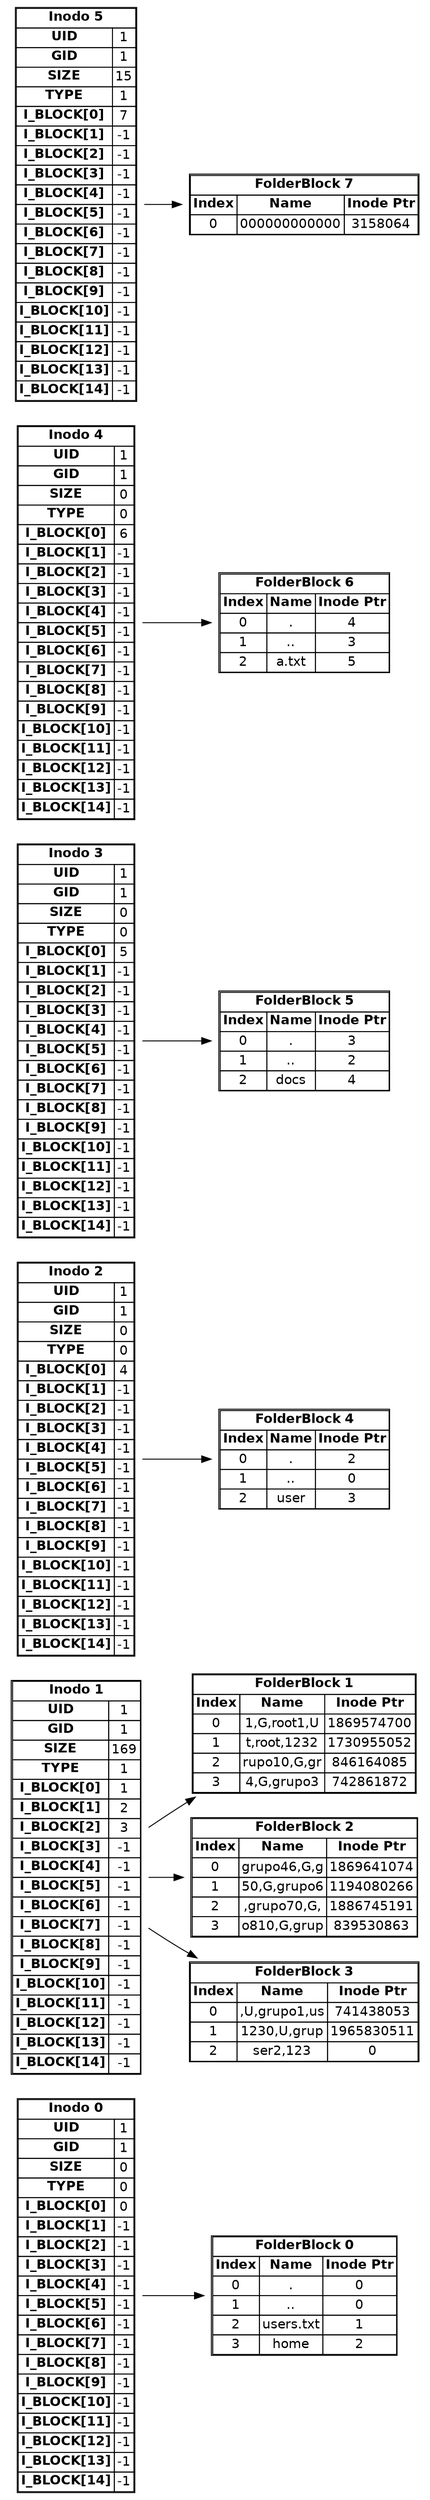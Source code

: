 digraph Tree {
rankdir=LR;
node [shape=plaintext fontname="Helvetica"];
inode0 [label=<
<table border='1' cellborder='1' cellspacing='0'>
<tr><td colspan='2'><b>Inodo 0</b></td></tr>
<tr><td><b>UID</b></td><td>1</td></tr>
<tr><td><b>GID</b></td><td>1</td></tr>
<tr><td><b>SIZE</b></td><td>0</td></tr>
<tr><td><b>TYPE</b></td><td>0</td></tr>
<tr><td><b>I_BLOCK[0]</b></td><td>0</td></tr>
<tr><td><b>I_BLOCK[1]</b></td><td>-1</td></tr>
<tr><td><b>I_BLOCK[2]</b></td><td>-1</td></tr>
<tr><td><b>I_BLOCK[3]</b></td><td>-1</td></tr>
<tr><td><b>I_BLOCK[4]</b></td><td>-1</td></tr>
<tr><td><b>I_BLOCK[5]</b></td><td>-1</td></tr>
<tr><td><b>I_BLOCK[6]</b></td><td>-1</td></tr>
<tr><td><b>I_BLOCK[7]</b></td><td>-1</td></tr>
<tr><td><b>I_BLOCK[8]</b></td><td>-1</td></tr>
<tr><td><b>I_BLOCK[9]</b></td><td>-1</td></tr>
<tr><td><b>I_BLOCK[10]</b></td><td>-1</td></tr>
<tr><td><b>I_BLOCK[11]</b></td><td>-1</td></tr>
<tr><td><b>I_BLOCK[12]</b></td><td>-1</td></tr>
<tr><td><b>I_BLOCK[13]</b></td><td>-1</td></tr>
<tr><td><b>I_BLOCK[14]</b></td><td>-1</td></tr>
</table>>];
block0 [label=<
<table border='1' cellborder='1' cellspacing='0'>
<tr><td colspan='3'><b>FolderBlock 0</b></td></tr>
<tr><td><b>Index</b></td><td><b>Name</b></td><td><b>Inode Ptr</b></td></tr>
<tr><td>0</td><td>.</td><td>0</td></tr>
<tr><td>1</td><td>..</td><td>0</td></tr>
<tr><td>2</td><td>users.txt</td><td>1</td></tr>
<tr><td>3</td><td>home</td><td>2</td></tr>
</table>>];
inode0 -> block0;
inode1 [label=<
<table border='1' cellborder='1' cellspacing='0'>
<tr><td colspan='2'><b>Inodo 1</b></td></tr>
<tr><td><b>UID</b></td><td>1</td></tr>
<tr><td><b>GID</b></td><td>1</td></tr>
<tr><td><b>SIZE</b></td><td>169</td></tr>
<tr><td><b>TYPE</b></td><td>1</td></tr>
<tr><td><b>I_BLOCK[0]</b></td><td>1</td></tr>
<tr><td><b>I_BLOCK[1]</b></td><td>2</td></tr>
<tr><td><b>I_BLOCK[2]</b></td><td>3</td></tr>
<tr><td><b>I_BLOCK[3]</b></td><td>-1</td></tr>
<tr><td><b>I_BLOCK[4]</b></td><td>-1</td></tr>
<tr><td><b>I_BLOCK[5]</b></td><td>-1</td></tr>
<tr><td><b>I_BLOCK[6]</b></td><td>-1</td></tr>
<tr><td><b>I_BLOCK[7]</b></td><td>-1</td></tr>
<tr><td><b>I_BLOCK[8]</b></td><td>-1</td></tr>
<tr><td><b>I_BLOCK[9]</b></td><td>-1</td></tr>
<tr><td><b>I_BLOCK[10]</b></td><td>-1</td></tr>
<tr><td><b>I_BLOCK[11]</b></td><td>-1</td></tr>
<tr><td><b>I_BLOCK[12]</b></td><td>-1</td></tr>
<tr><td><b>I_BLOCK[13]</b></td><td>-1</td></tr>
<tr><td><b>I_BLOCK[14]</b></td><td>-1</td></tr>
</table>>];
block1 [label=<
<table border='1' cellborder='1' cellspacing='0'>
<tr><td colspan='3'><b>FolderBlock 1</b></td></tr>
<tr><td><b>Index</b></td><td><b>Name</b></td><td><b>Inode Ptr</b></td></tr>
<tr><td>0</td><td>1,G,root
1,U</td><td>1869574700</td></tr>
<tr><td>1</td><td>t,root,123
2</td><td>1730955052</td></tr>
<tr><td>2</td><td>rupo1
0,G,gr</td><td>846164085</td></tr>
<tr><td>3</td><td>
4,G,grupo3
</td><td>742861872</td></tr>
</table>>];
inode1 -> block1;
block2 [label=<
<table border='1' cellborder='1' cellspacing='0'>
<tr><td colspan='3'><b>FolderBlock 2</b></td></tr>
<tr><td><b>Index</b></td><td><b>Name</b></td><td><b>Inode Ptr</b></td></tr>
<tr><td>0</td><td>grupo4
6,G,g</td><td>1869641074</td></tr>
<tr><td>1</td><td>5
0,G,grupo6</td><td>1194080266</td></tr>
<tr><td>2</td><td>,grupo7
0,G,</td><td>1886745191</td></tr>
<tr><td>3</td><td>o8
10,G,grup</td><td>839530863</td></tr>
</table>>];
inode1 -> block2;
block3 [label=<
<table border='1' cellborder='1' cellspacing='0'>
<tr><td colspan='3'><b>FolderBlock 3</b></td></tr>
<tr><td><b>Index</b></td><td><b>Name</b></td><td><b>Inode Ptr</b></td></tr>
<tr><td>0</td><td>,U,grupo1,us</td><td>741438053</td></tr>
<tr><td>1</td><td>123
0,U,grup</td><td>1965830511</td></tr>
<tr><td>2</td><td>ser2,123
</td><td>0</td></tr>
</table>>];
inode1 -> block3;
inode2 [label=<
<table border='1' cellborder='1' cellspacing='0'>
<tr><td colspan='2'><b>Inodo 2</b></td></tr>
<tr><td><b>UID</b></td><td>1</td></tr>
<tr><td><b>GID</b></td><td>1</td></tr>
<tr><td><b>SIZE</b></td><td>0</td></tr>
<tr><td><b>TYPE</b></td><td>0</td></tr>
<tr><td><b>I_BLOCK[0]</b></td><td>4</td></tr>
<tr><td><b>I_BLOCK[1]</b></td><td>-1</td></tr>
<tr><td><b>I_BLOCK[2]</b></td><td>-1</td></tr>
<tr><td><b>I_BLOCK[3]</b></td><td>-1</td></tr>
<tr><td><b>I_BLOCK[4]</b></td><td>-1</td></tr>
<tr><td><b>I_BLOCK[5]</b></td><td>-1</td></tr>
<tr><td><b>I_BLOCK[6]</b></td><td>-1</td></tr>
<tr><td><b>I_BLOCK[7]</b></td><td>-1</td></tr>
<tr><td><b>I_BLOCK[8]</b></td><td>-1</td></tr>
<tr><td><b>I_BLOCK[9]</b></td><td>-1</td></tr>
<tr><td><b>I_BLOCK[10]</b></td><td>-1</td></tr>
<tr><td><b>I_BLOCK[11]</b></td><td>-1</td></tr>
<tr><td><b>I_BLOCK[12]</b></td><td>-1</td></tr>
<tr><td><b>I_BLOCK[13]</b></td><td>-1</td></tr>
<tr><td><b>I_BLOCK[14]</b></td><td>-1</td></tr>
</table>>];
block4 [label=<
<table border='1' cellborder='1' cellspacing='0'>
<tr><td colspan='3'><b>FolderBlock 4</b></td></tr>
<tr><td><b>Index</b></td><td><b>Name</b></td><td><b>Inode Ptr</b></td></tr>
<tr><td>0</td><td>.</td><td>2</td></tr>
<tr><td>1</td><td>..</td><td>0</td></tr>
<tr><td>2</td><td>user</td><td>3</td></tr>
</table>>];
inode2 -> block4;
inode3 [label=<
<table border='1' cellborder='1' cellspacing='0'>
<tr><td colspan='2'><b>Inodo 3</b></td></tr>
<tr><td><b>UID</b></td><td>1</td></tr>
<tr><td><b>GID</b></td><td>1</td></tr>
<tr><td><b>SIZE</b></td><td>0</td></tr>
<tr><td><b>TYPE</b></td><td>0</td></tr>
<tr><td><b>I_BLOCK[0]</b></td><td>5</td></tr>
<tr><td><b>I_BLOCK[1]</b></td><td>-1</td></tr>
<tr><td><b>I_BLOCK[2]</b></td><td>-1</td></tr>
<tr><td><b>I_BLOCK[3]</b></td><td>-1</td></tr>
<tr><td><b>I_BLOCK[4]</b></td><td>-1</td></tr>
<tr><td><b>I_BLOCK[5]</b></td><td>-1</td></tr>
<tr><td><b>I_BLOCK[6]</b></td><td>-1</td></tr>
<tr><td><b>I_BLOCK[7]</b></td><td>-1</td></tr>
<tr><td><b>I_BLOCK[8]</b></td><td>-1</td></tr>
<tr><td><b>I_BLOCK[9]</b></td><td>-1</td></tr>
<tr><td><b>I_BLOCK[10]</b></td><td>-1</td></tr>
<tr><td><b>I_BLOCK[11]</b></td><td>-1</td></tr>
<tr><td><b>I_BLOCK[12]</b></td><td>-1</td></tr>
<tr><td><b>I_BLOCK[13]</b></td><td>-1</td></tr>
<tr><td><b>I_BLOCK[14]</b></td><td>-1</td></tr>
</table>>];
block5 [label=<
<table border='1' cellborder='1' cellspacing='0'>
<tr><td colspan='3'><b>FolderBlock 5</b></td></tr>
<tr><td><b>Index</b></td><td><b>Name</b></td><td><b>Inode Ptr</b></td></tr>
<tr><td>0</td><td>.</td><td>3</td></tr>
<tr><td>1</td><td>..</td><td>2</td></tr>
<tr><td>2</td><td>docs</td><td>4</td></tr>
</table>>];
inode3 -> block5;
inode4 [label=<
<table border='1' cellborder='1' cellspacing='0'>
<tr><td colspan='2'><b>Inodo 4</b></td></tr>
<tr><td><b>UID</b></td><td>1</td></tr>
<tr><td><b>GID</b></td><td>1</td></tr>
<tr><td><b>SIZE</b></td><td>0</td></tr>
<tr><td><b>TYPE</b></td><td>0</td></tr>
<tr><td><b>I_BLOCK[0]</b></td><td>6</td></tr>
<tr><td><b>I_BLOCK[1]</b></td><td>-1</td></tr>
<tr><td><b>I_BLOCK[2]</b></td><td>-1</td></tr>
<tr><td><b>I_BLOCK[3]</b></td><td>-1</td></tr>
<tr><td><b>I_BLOCK[4]</b></td><td>-1</td></tr>
<tr><td><b>I_BLOCK[5]</b></td><td>-1</td></tr>
<tr><td><b>I_BLOCK[6]</b></td><td>-1</td></tr>
<tr><td><b>I_BLOCK[7]</b></td><td>-1</td></tr>
<tr><td><b>I_BLOCK[8]</b></td><td>-1</td></tr>
<tr><td><b>I_BLOCK[9]</b></td><td>-1</td></tr>
<tr><td><b>I_BLOCK[10]</b></td><td>-1</td></tr>
<tr><td><b>I_BLOCK[11]</b></td><td>-1</td></tr>
<tr><td><b>I_BLOCK[12]</b></td><td>-1</td></tr>
<tr><td><b>I_BLOCK[13]</b></td><td>-1</td></tr>
<tr><td><b>I_BLOCK[14]</b></td><td>-1</td></tr>
</table>>];
block6 [label=<
<table border='1' cellborder='1' cellspacing='0'>
<tr><td colspan='3'><b>FolderBlock 6</b></td></tr>
<tr><td><b>Index</b></td><td><b>Name</b></td><td><b>Inode Ptr</b></td></tr>
<tr><td>0</td><td>.</td><td>4</td></tr>
<tr><td>1</td><td>..</td><td>3</td></tr>
<tr><td>2</td><td>a.txt</td><td>5</td></tr>
</table>>];
inode4 -> block6;
inode5 [label=<
<table border='1' cellborder='1' cellspacing='0'>
<tr><td colspan='2'><b>Inodo 5</b></td></tr>
<tr><td><b>UID</b></td><td>1</td></tr>
<tr><td><b>GID</b></td><td>1</td></tr>
<tr><td><b>SIZE</b></td><td>15</td></tr>
<tr><td><b>TYPE</b></td><td>1</td></tr>
<tr><td><b>I_BLOCK[0]</b></td><td>7</td></tr>
<tr><td><b>I_BLOCK[1]</b></td><td>-1</td></tr>
<tr><td><b>I_BLOCK[2]</b></td><td>-1</td></tr>
<tr><td><b>I_BLOCK[3]</b></td><td>-1</td></tr>
<tr><td><b>I_BLOCK[4]</b></td><td>-1</td></tr>
<tr><td><b>I_BLOCK[5]</b></td><td>-1</td></tr>
<tr><td><b>I_BLOCK[6]</b></td><td>-1</td></tr>
<tr><td><b>I_BLOCK[7]</b></td><td>-1</td></tr>
<tr><td><b>I_BLOCK[8]</b></td><td>-1</td></tr>
<tr><td><b>I_BLOCK[9]</b></td><td>-1</td></tr>
<tr><td><b>I_BLOCK[10]</b></td><td>-1</td></tr>
<tr><td><b>I_BLOCK[11]</b></td><td>-1</td></tr>
<tr><td><b>I_BLOCK[12]</b></td><td>-1</td></tr>
<tr><td><b>I_BLOCK[13]</b></td><td>-1</td></tr>
<tr><td><b>I_BLOCK[14]</b></td><td>-1</td></tr>
</table>>];
block7 [label=<
<table border='1' cellborder='1' cellspacing='0'>
<tr><td colspan='3'><b>FolderBlock 7</b></td></tr>
<tr><td><b>Index</b></td><td><b>Name</b></td><td><b>Inode Ptr</b></td></tr>
<tr><td>0</td><td>000000000000</td><td>3158064</td></tr>
</table>>];
inode5 -> block7;
}

